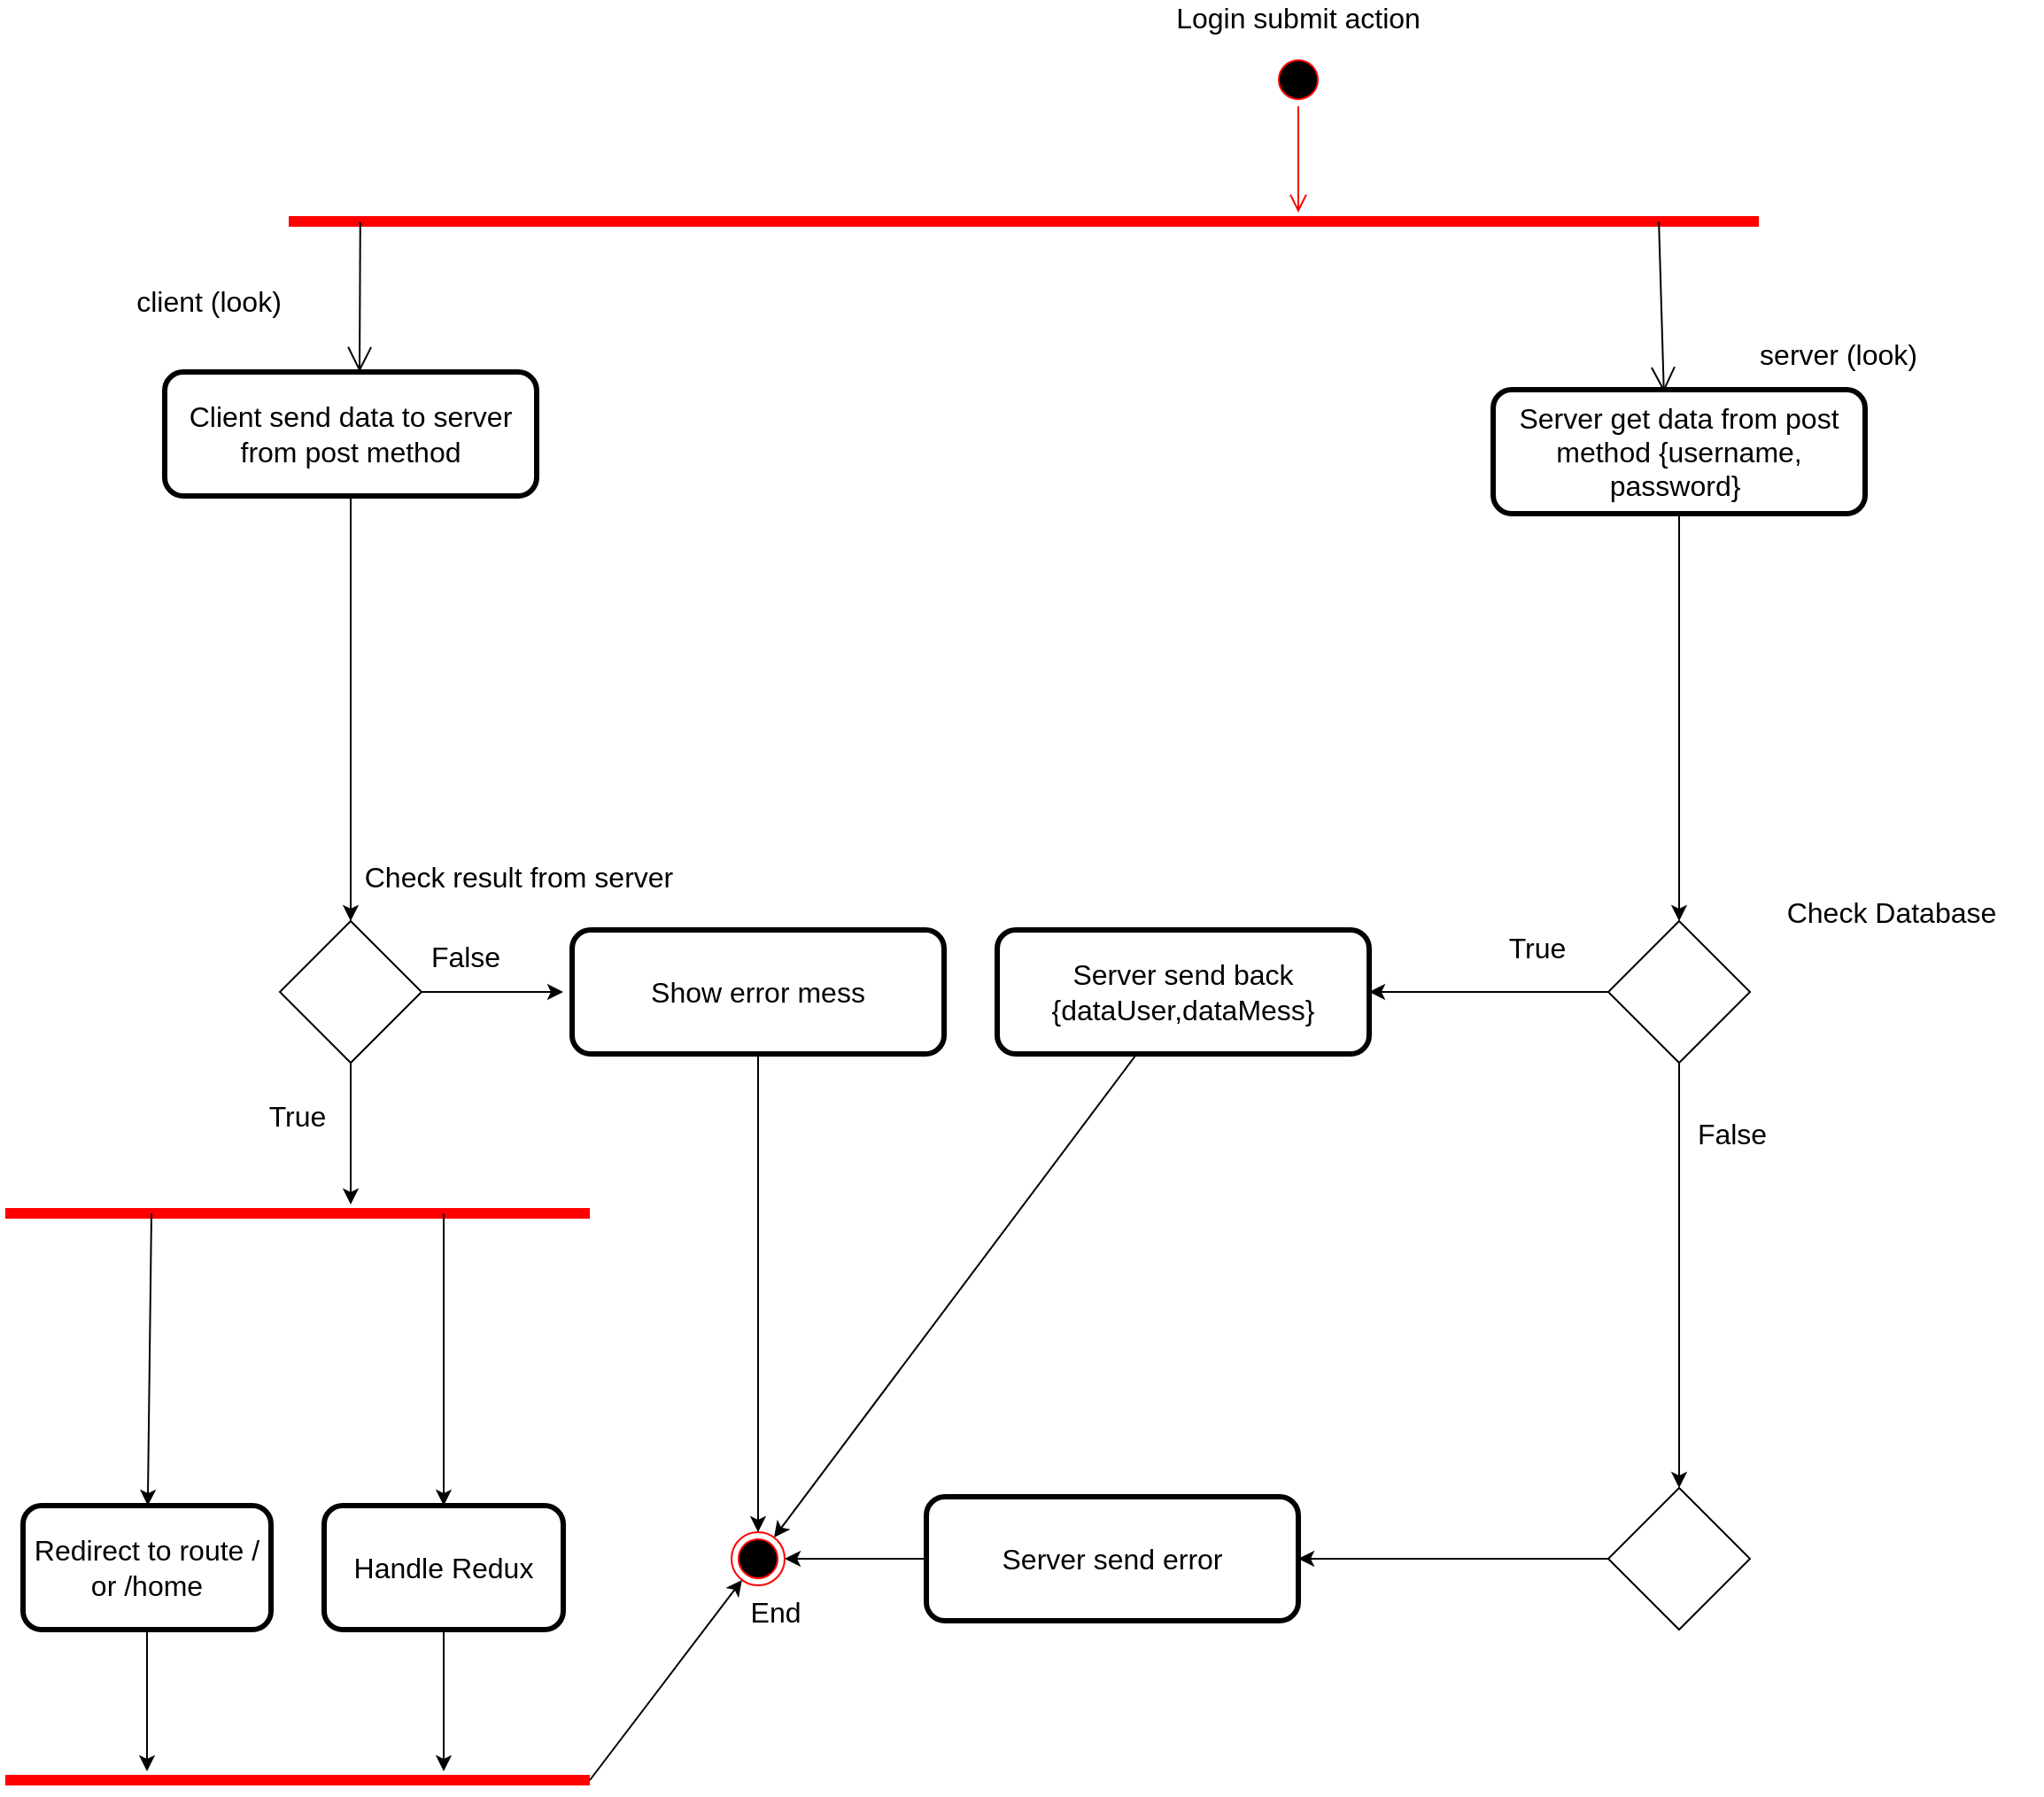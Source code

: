 <mxfile version="13.1.3" type="device"><diagram id="1rTZExSZLskuFUp5htE3" name="Page-1"><mxGraphModel dx="2333" dy="834" grid="1" gridSize="10" guides="1" tooltips="1" connect="1" arrows="1" fold="1" page="1" pageScale="1" pageWidth="850" pageHeight="1100" math="0" shadow="0"><root><mxCell id="0"/><mxCell id="1" parent="0"/><mxCell id="nZCnytloJu2JJFPjcwq4-4" value="" style="ellipse;html=1;shape=startState;fillColor=#000000;strokeColor=#ff0000;" vertex="1" parent="1"><mxGeometry x="495" y="110" width="30" height="30" as="geometry"/></mxCell><mxCell id="nZCnytloJu2JJFPjcwq4-5" value="" style="edgeStyle=orthogonalEdgeStyle;html=1;verticalAlign=bottom;endArrow=open;endSize=8;strokeColor=#ff0000;" edge="1" source="nZCnytloJu2JJFPjcwq4-4" parent="1"><mxGeometry relative="1" as="geometry"><mxPoint x="510" y="200" as="targetPoint"/></mxGeometry></mxCell><mxCell id="nZCnytloJu2JJFPjcwq4-6" value="&lt;font style=&quot;font-size: 16px&quot;&gt;Login submit action&lt;/font&gt;" style="text;html=1;strokeColor=none;fillColor=none;align=center;verticalAlign=middle;whiteSpace=wrap;rounded=0;" vertex="1" parent="1"><mxGeometry x="425" y="80" width="170" height="20" as="geometry"/></mxCell><mxCell id="nZCnytloJu2JJFPjcwq4-7" value="" style="shape=line;html=1;strokeWidth=6;strokeColor=#ff0000;" vertex="1" parent="1"><mxGeometry x="-60" y="200" width="830" height="10" as="geometry"/></mxCell><mxCell id="nZCnytloJu2JJFPjcwq4-10" value="" style="endArrow=open;endFill=1;endSize=12;html=1;exitX=0.932;exitY=0.54;exitDx=0;exitDy=0;exitPerimeter=0;entryX=0.459;entryY=0.02;entryDx=0;entryDy=0;entryPerimeter=0;" edge="1" parent="1" source="nZCnytloJu2JJFPjcwq4-7" target="nZCnytloJu2JJFPjcwq4-13"><mxGeometry width="160" relative="1" as="geometry"><mxPoint x="310" y="250" as="sourcePoint"/><mxPoint x="718" y="280" as="targetPoint"/></mxGeometry></mxCell><mxCell id="nZCnytloJu2JJFPjcwq4-11" value="" style="endArrow=open;endFill=1;endSize=12;html=1;exitX=0.932;exitY=0.54;exitDx=0;exitDy=0;exitPerimeter=0;" edge="1" parent="1"><mxGeometry width="160" relative="1" as="geometry"><mxPoint x="-19.6" y="205.4" as="sourcePoint"/><mxPoint x="-20" y="290" as="targetPoint"/></mxGeometry></mxCell><mxCell id="nZCnytloJu2JJFPjcwq4-16" value="" style="edgeStyle=orthogonalEdgeStyle;rounded=0;orthogonalLoop=1;jettySize=auto;html=1;" edge="1" parent="1" source="nZCnytloJu2JJFPjcwq4-13" target="nZCnytloJu2JJFPjcwq4-17"><mxGeometry relative="1" as="geometry"><mxPoint x="440" y="460" as="targetPoint"/></mxGeometry></mxCell><mxCell id="nZCnytloJu2JJFPjcwq4-13" value="&lt;font style=&quot;font-size: 16px&quot;&gt;Server get data from post method {username, password}&amp;nbsp;&lt;/font&gt;" style="shape=ext;rounded=1;html=1;whiteSpace=wrap;strokeWidth=3;" vertex="1" parent="1"><mxGeometry x="620" y="300" width="210" height="70" as="geometry"/></mxCell><mxCell id="nZCnytloJu2JJFPjcwq4-19" value="" style="edgeStyle=orthogonalEdgeStyle;rounded=0;orthogonalLoop=1;jettySize=auto;html=1;" edge="1" parent="1" source="nZCnytloJu2JJFPjcwq4-17" target="nZCnytloJu2JJFPjcwq4-32"><mxGeometry relative="1" as="geometry"><mxPoint x="575" y="500" as="targetPoint"/></mxGeometry></mxCell><mxCell id="nZCnytloJu2JJFPjcwq4-25" value="" style="edgeStyle=orthogonalEdgeStyle;rounded=0;orthogonalLoop=1;jettySize=auto;html=1;" edge="1" parent="1" source="nZCnytloJu2JJFPjcwq4-17" target="nZCnytloJu2JJFPjcwq4-24"><mxGeometry relative="1" as="geometry"/></mxCell><mxCell id="nZCnytloJu2JJFPjcwq4-17" value="" style="rhombus;whiteSpace=wrap;html=1;" vertex="1" parent="1"><mxGeometry x="685" y="600" width="80" height="80" as="geometry"/></mxCell><mxCell id="nZCnytloJu2JJFPjcwq4-36" value="" style="edgeStyle=orthogonalEdgeStyle;rounded=0;orthogonalLoop=1;jettySize=auto;html=1;" edge="1" parent="1" source="nZCnytloJu2JJFPjcwq4-24" target="nZCnytloJu2JJFPjcwq4-33"><mxGeometry relative="1" as="geometry"><mxPoint x="605" y="960" as="targetPoint"/></mxGeometry></mxCell><mxCell id="nZCnytloJu2JJFPjcwq4-24" value="" style="rhombus;whiteSpace=wrap;html=1;" vertex="1" parent="1"><mxGeometry x="685" y="920" width="80" height="80" as="geometry"/></mxCell><mxCell id="nZCnytloJu2JJFPjcwq4-23" value="&lt;span style=&quot;font-size: 16px&quot;&gt;True&lt;/span&gt;" style="text;html=1;strokeColor=none;fillColor=none;align=center;verticalAlign=middle;whiteSpace=wrap;rounded=0;" vertex="1" parent="1"><mxGeometry x="620" y="605" width="50" height="20" as="geometry"/></mxCell><mxCell id="nZCnytloJu2JJFPjcwq4-26" value="&lt;span style=&quot;font-size: 16px&quot;&gt;False&lt;/span&gt;" style="text;html=1;strokeColor=none;fillColor=none;align=center;verticalAlign=middle;whiteSpace=wrap;rounded=0;" vertex="1" parent="1"><mxGeometry x="730" y="710" width="50" height="20" as="geometry"/></mxCell><mxCell id="nZCnytloJu2JJFPjcwq4-28" value="&lt;span style=&quot;font-size: 16px&quot;&gt;server (look)&lt;/span&gt;" style="text;html=1;strokeColor=none;fillColor=none;align=center;verticalAlign=middle;whiteSpace=wrap;rounded=0;" vertex="1" parent="1"><mxGeometry x="730" y="270" width="170" height="20" as="geometry"/></mxCell><mxCell id="nZCnytloJu2JJFPjcwq4-30" value="&lt;font style=&quot;font-size: 16px&quot;&gt;Check Database&lt;/font&gt;" style="text;html=1;strokeColor=none;fillColor=none;align=center;verticalAlign=middle;whiteSpace=wrap;rounded=0;" vertex="1" parent="1"><mxGeometry x="760" y="585" width="170" height="20" as="geometry"/></mxCell><mxCell id="nZCnytloJu2JJFPjcwq4-32" value="&lt;font style=&quot;font-size: 16px&quot;&gt;Server send back {dataUser,dataMess}&lt;/font&gt;" style="shape=ext;rounded=1;html=1;whiteSpace=wrap;strokeWidth=3;" vertex="1" parent="1"><mxGeometry x="340" y="605" width="210" height="70" as="geometry"/></mxCell><mxCell id="nZCnytloJu2JJFPjcwq4-40" value="" style="edgeStyle=orthogonalEdgeStyle;rounded=0;orthogonalLoop=1;jettySize=auto;html=1;" edge="1" parent="1" source="nZCnytloJu2JJFPjcwq4-33"><mxGeometry relative="1" as="geometry"><mxPoint x="220" y="960" as="targetPoint"/></mxGeometry></mxCell><mxCell id="nZCnytloJu2JJFPjcwq4-33" value="&lt;span style=&quot;font-size: 16px&quot;&gt;Server send error&lt;/span&gt;" style="shape=ext;rounded=1;html=1;whiteSpace=wrap;strokeWidth=3;" vertex="1" parent="1"><mxGeometry x="300" y="925" width="210" height="70" as="geometry"/></mxCell><mxCell id="nZCnytloJu2JJFPjcwq4-38" value="" style="ellipse;html=1;shape=endState;fillColor=#000000;strokeColor=#ff0000;" vertex="1" parent="1"><mxGeometry x="190" y="945" width="30" height="30" as="geometry"/></mxCell><mxCell id="nZCnytloJu2JJFPjcwq4-41" value="&lt;span style=&quot;font-size: 16px&quot;&gt;End&lt;/span&gt;" style="text;html=1;strokeColor=none;fillColor=none;align=center;verticalAlign=middle;whiteSpace=wrap;rounded=0;" vertex="1" parent="1"><mxGeometry x="190" y="980" width="50" height="20" as="geometry"/></mxCell><mxCell id="nZCnytloJu2JJFPjcwq4-44" value="" style="edgeStyle=orthogonalEdgeStyle;rounded=0;orthogonalLoop=1;jettySize=auto;html=1;" edge="1" parent="1" source="nZCnytloJu2JJFPjcwq4-42" target="nZCnytloJu2JJFPjcwq4-45"><mxGeometry relative="1" as="geometry"><mxPoint x="-25" y="440" as="targetPoint"/></mxGeometry></mxCell><mxCell id="nZCnytloJu2JJFPjcwq4-42" value="&lt;span style=&quot;font-size: 16px&quot;&gt;Client send data to server from post method&lt;/span&gt;" style="shape=ext;rounded=1;html=1;whiteSpace=wrap;strokeWidth=3;" vertex="1" parent="1"><mxGeometry x="-130" y="290" width="210" height="70" as="geometry"/></mxCell><mxCell id="nZCnytloJu2JJFPjcwq4-51" value="" style="edgeStyle=orthogonalEdgeStyle;rounded=0;orthogonalLoop=1;jettySize=auto;html=1;" edge="1" parent="1" source="nZCnytloJu2JJFPjcwq4-45"><mxGeometry relative="1" as="geometry"><mxPoint x="95" y="640" as="targetPoint"/></mxGeometry></mxCell><mxCell id="nZCnytloJu2JJFPjcwq4-57" value="" style="edgeStyle=orthogonalEdgeStyle;rounded=0;orthogonalLoop=1;jettySize=auto;html=1;" edge="1" parent="1" source="nZCnytloJu2JJFPjcwq4-45"><mxGeometry relative="1" as="geometry"><mxPoint x="-25" y="760" as="targetPoint"/></mxGeometry></mxCell><mxCell id="nZCnytloJu2JJFPjcwq4-45" value="" style="rhombus;whiteSpace=wrap;html=1;" vertex="1" parent="1"><mxGeometry x="-65" y="600" width="80" height="80" as="geometry"/></mxCell><mxCell id="nZCnytloJu2JJFPjcwq4-46" value="&lt;span style=&quot;font-size: 16px&quot;&gt;Check result from server&lt;/span&gt;" style="text;html=1;strokeColor=none;fillColor=none;align=center;verticalAlign=middle;whiteSpace=wrap;rounded=0;" vertex="1" parent="1"><mxGeometry x="-20" y="565" width="180" height="20" as="geometry"/></mxCell><mxCell id="nZCnytloJu2JJFPjcwq4-52" value="&lt;span style=&quot;font-size: 16px&quot;&gt;True&lt;/span&gt;" style="text;html=1;strokeColor=none;fillColor=none;align=center;verticalAlign=middle;whiteSpace=wrap;rounded=0;" vertex="1" parent="1"><mxGeometry x="-80" y="700" width="50" height="20" as="geometry"/></mxCell><mxCell id="nZCnytloJu2JJFPjcwq4-53" value="&lt;span style=&quot;font-size: 16px&quot;&gt;False&lt;/span&gt;" style="text;html=1;strokeColor=none;fillColor=none;align=center;verticalAlign=middle;whiteSpace=wrap;rounded=0;" vertex="1" parent="1"><mxGeometry x="15" y="610" width="50" height="20" as="geometry"/></mxCell><mxCell id="nZCnytloJu2JJFPjcwq4-58" value="" style="shape=line;html=1;strokeWidth=6;strokeColor=#ff0000;" vertex="1" parent="1"><mxGeometry x="-220" y="760" width="330" height="10" as="geometry"/></mxCell><mxCell id="nZCnytloJu2JJFPjcwq4-60" value="" style="endArrow=classic;html=1;exitX=0.25;exitY=0.5;exitDx=0;exitDy=0;exitPerimeter=0;" edge="1" parent="1" source="nZCnytloJu2JJFPjcwq4-58" target="nZCnytloJu2JJFPjcwq4-62"><mxGeometry width="50" height="50" relative="1" as="geometry"><mxPoint x="-100" y="930" as="sourcePoint"/><mxPoint x="-134" y="900" as="targetPoint"/></mxGeometry></mxCell><mxCell id="nZCnytloJu2JJFPjcwq4-61" value="" style="endArrow=classic;html=1;exitX=0.75;exitY=0.5;exitDx=0;exitDy=0;exitPerimeter=0;" edge="1" parent="1" source="nZCnytloJu2JJFPjcwq4-58" target="nZCnytloJu2JJFPjcwq4-63"><mxGeometry width="50" height="50" relative="1" as="geometry"><mxPoint x="30" y="800" as="sourcePoint"/><mxPoint x="25" y="880" as="targetPoint"/></mxGeometry></mxCell><mxCell id="nZCnytloJu2JJFPjcwq4-66" value="" style="edgeStyle=orthogonalEdgeStyle;rounded=0;orthogonalLoop=1;jettySize=auto;html=1;" edge="1" parent="1" source="nZCnytloJu2JJFPjcwq4-62"><mxGeometry relative="1" as="geometry"><mxPoint x="-140" y="1080" as="targetPoint"/></mxGeometry></mxCell><mxCell id="nZCnytloJu2JJFPjcwq4-62" value="&lt;span style=&quot;font-size: 16px&quot;&gt;Redirect to route / or /home&lt;/span&gt;" style="shape=ext;rounded=1;html=1;whiteSpace=wrap;strokeWidth=3;" vertex="1" parent="1"><mxGeometry x="-210" y="930" width="140" height="70" as="geometry"/></mxCell><mxCell id="nZCnytloJu2JJFPjcwq4-68" value="" style="edgeStyle=orthogonalEdgeStyle;rounded=0;orthogonalLoop=1;jettySize=auto;html=1;" edge="1" parent="1" source="nZCnytloJu2JJFPjcwq4-63"><mxGeometry relative="1" as="geometry"><mxPoint x="27.5" y="1080" as="targetPoint"/></mxGeometry></mxCell><mxCell id="nZCnytloJu2JJFPjcwq4-63" value="&lt;span style=&quot;font-size: 16px&quot;&gt;Handle Redux&lt;/span&gt;" style="shape=ext;rounded=1;html=1;whiteSpace=wrap;strokeWidth=3;" vertex="1" parent="1"><mxGeometry x="-40" y="930" width="135" height="70" as="geometry"/></mxCell><mxCell id="nZCnytloJu2JJFPjcwq4-64" value="" style="shape=line;html=1;strokeWidth=6;strokeColor=#ff0000;" vertex="1" parent="1"><mxGeometry x="-220" y="1080" width="330" height="10" as="geometry"/></mxCell><mxCell id="nZCnytloJu2JJFPjcwq4-69" value="" style="endArrow=classic;html=1;exitX=1;exitY=0.5;exitDx=0;exitDy=0;exitPerimeter=0;" edge="1" parent="1" source="nZCnytloJu2JJFPjcwq4-64" target="nZCnytloJu2JJFPjcwq4-38"><mxGeometry width="50" height="50" relative="1" as="geometry"><mxPoint x="-50" y="1240" as="sourcePoint"/><mxPoint x="90" y="1150" as="targetPoint"/></mxGeometry></mxCell><mxCell id="nZCnytloJu2JJFPjcwq4-70" value="&lt;span style=&quot;font-size: 16px&quot;&gt;Show error mess&lt;/span&gt;" style="shape=ext;rounded=1;html=1;whiteSpace=wrap;strokeWidth=3;" vertex="1" parent="1"><mxGeometry x="100" y="605" width="210" height="70" as="geometry"/></mxCell><mxCell id="nZCnytloJu2JJFPjcwq4-71" value="" style="edgeStyle=orthogonalEdgeStyle;rounded=0;orthogonalLoop=1;jettySize=auto;html=1;exitX=0.5;exitY=1;exitDx=0;exitDy=0;entryX=0.5;entryY=0;entryDx=0;entryDy=0;" edge="1" parent="1" source="nZCnytloJu2JJFPjcwq4-70" target="nZCnytloJu2JJFPjcwq4-38"><mxGeometry relative="1" as="geometry"><mxPoint x="-15" y="690" as="sourcePoint"/><mxPoint x="-15" y="770" as="targetPoint"/></mxGeometry></mxCell><mxCell id="nZCnytloJu2JJFPjcwq4-72" value="&lt;font style=&quot;font-size: 16px&quot;&gt;client (look)&lt;/font&gt;" style="text;html=1;strokeColor=none;fillColor=none;align=center;verticalAlign=middle;whiteSpace=wrap;rounded=0;" vertex="1" parent="1"><mxGeometry x="-190" y="240" width="170" height="20" as="geometry"/></mxCell><mxCell id="nZCnytloJu2JJFPjcwq4-74" value="" style="endArrow=classic;html=1;" edge="1" parent="1" source="nZCnytloJu2JJFPjcwq4-32" target="nZCnytloJu2JJFPjcwq4-38"><mxGeometry width="50" height="50" relative="1" as="geometry"><mxPoint x="310" y="863.05" as="sourcePoint"/><mxPoint x="395.934" y="750.0" as="targetPoint"/></mxGeometry></mxCell></root></mxGraphModel></diagram></mxfile>